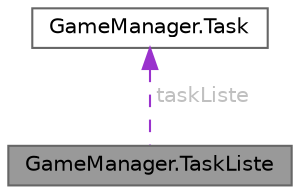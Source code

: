 digraph "GameManager.TaskListe"
{
 // LATEX_PDF_SIZE
  bgcolor="transparent";
  edge [fontname=Helvetica,fontsize=10,labelfontname=Helvetica,labelfontsize=10];
  node [fontname=Helvetica,fontsize=10,shape=box,height=0.2,width=0.4];
  Node1 [id="Node000001",label="GameManager.TaskListe",height=0.2,width=0.4,color="gray40", fillcolor="grey60", style="filled", fontcolor="black",tooltip=" "];
  Node2 -> Node1 [id="edge1_Node000001_Node000002",dir="back",color="darkorchid3",style="dashed",tooltip=" ",label=" taskListe",fontcolor="grey" ];
  Node2 [id="Node000002",label="GameManager.Task",height=0.2,width=0.4,color="gray40", fillcolor="white", style="filled",URL="$class_game_manager_1_1_task.html",tooltip=" "];
}
